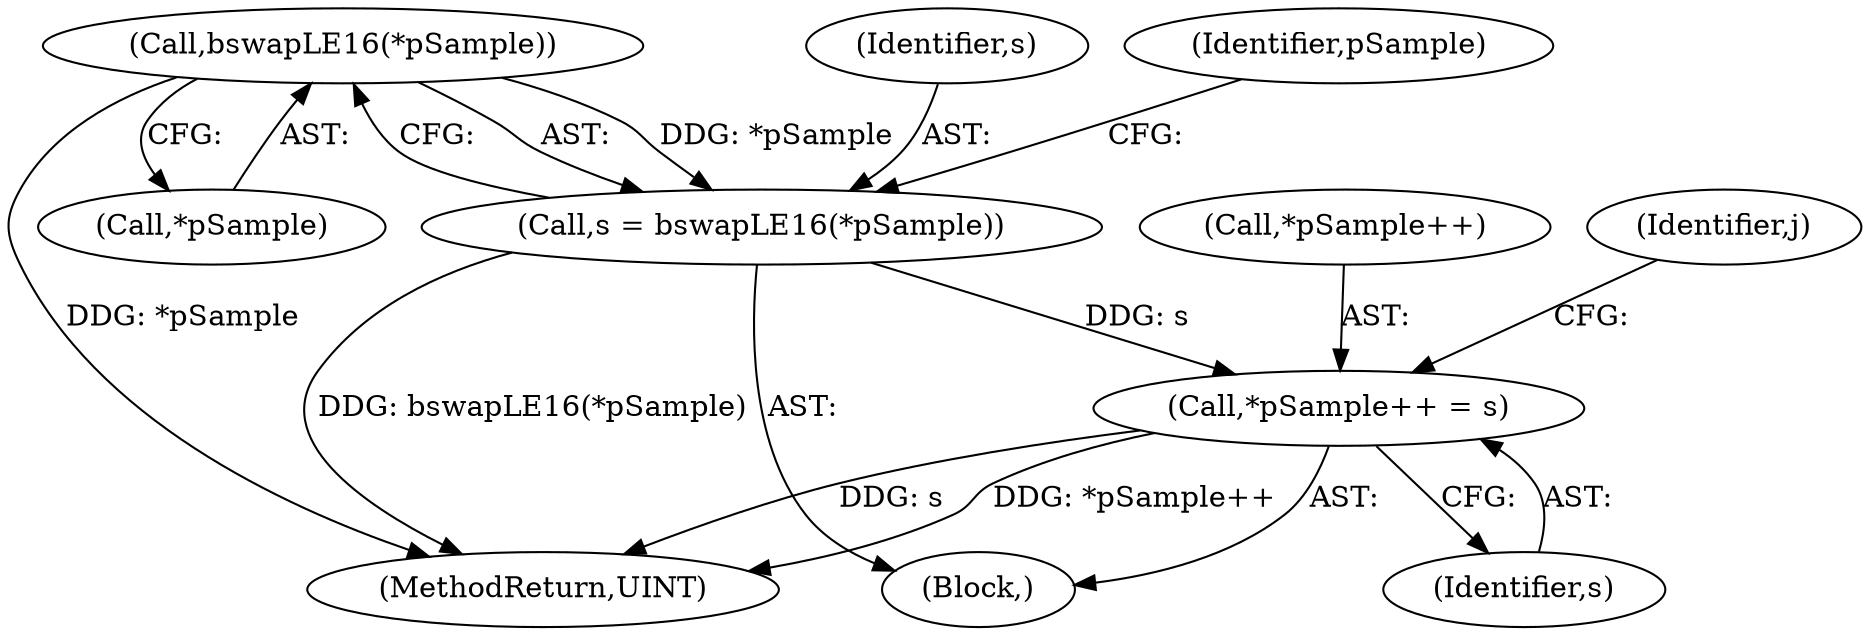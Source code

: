 digraph "0_gstreamer_bc2cdd57d549ab3ba59782e9b395d0cd683fd3ac@pointer" {
"1000497" [label="(Call,bswapLE16(*pSample))"];
"1000495" [label="(Call,s = bswapLE16(*pSample))"];
"1000500" [label="(Call,*pSample++ = s)"];
"1000501" [label="(Call,*pSample++)"];
"1000493" [label="(Block,)"];
"1000497" [label="(Call,bswapLE16(*pSample))"];
"1000504" [label="(Identifier,s)"];
"1002047" [label="(MethodReturn,UINT)"];
"1000491" [label="(Identifier,j)"];
"1000496" [label="(Identifier,s)"];
"1000503" [label="(Identifier,pSample)"];
"1000498" [label="(Call,*pSample)"];
"1000495" [label="(Call,s = bswapLE16(*pSample))"];
"1000500" [label="(Call,*pSample++ = s)"];
"1000497" -> "1000495"  [label="AST: "];
"1000497" -> "1000498"  [label="CFG: "];
"1000498" -> "1000497"  [label="AST: "];
"1000495" -> "1000497"  [label="CFG: "];
"1000497" -> "1002047"  [label="DDG: *pSample"];
"1000497" -> "1000495"  [label="DDG: *pSample"];
"1000495" -> "1000493"  [label="AST: "];
"1000496" -> "1000495"  [label="AST: "];
"1000503" -> "1000495"  [label="CFG: "];
"1000495" -> "1002047"  [label="DDG: bswapLE16(*pSample)"];
"1000495" -> "1000500"  [label="DDG: s"];
"1000500" -> "1000493"  [label="AST: "];
"1000500" -> "1000504"  [label="CFG: "];
"1000501" -> "1000500"  [label="AST: "];
"1000504" -> "1000500"  [label="AST: "];
"1000491" -> "1000500"  [label="CFG: "];
"1000500" -> "1002047"  [label="DDG: *pSample++"];
"1000500" -> "1002047"  [label="DDG: s"];
}
